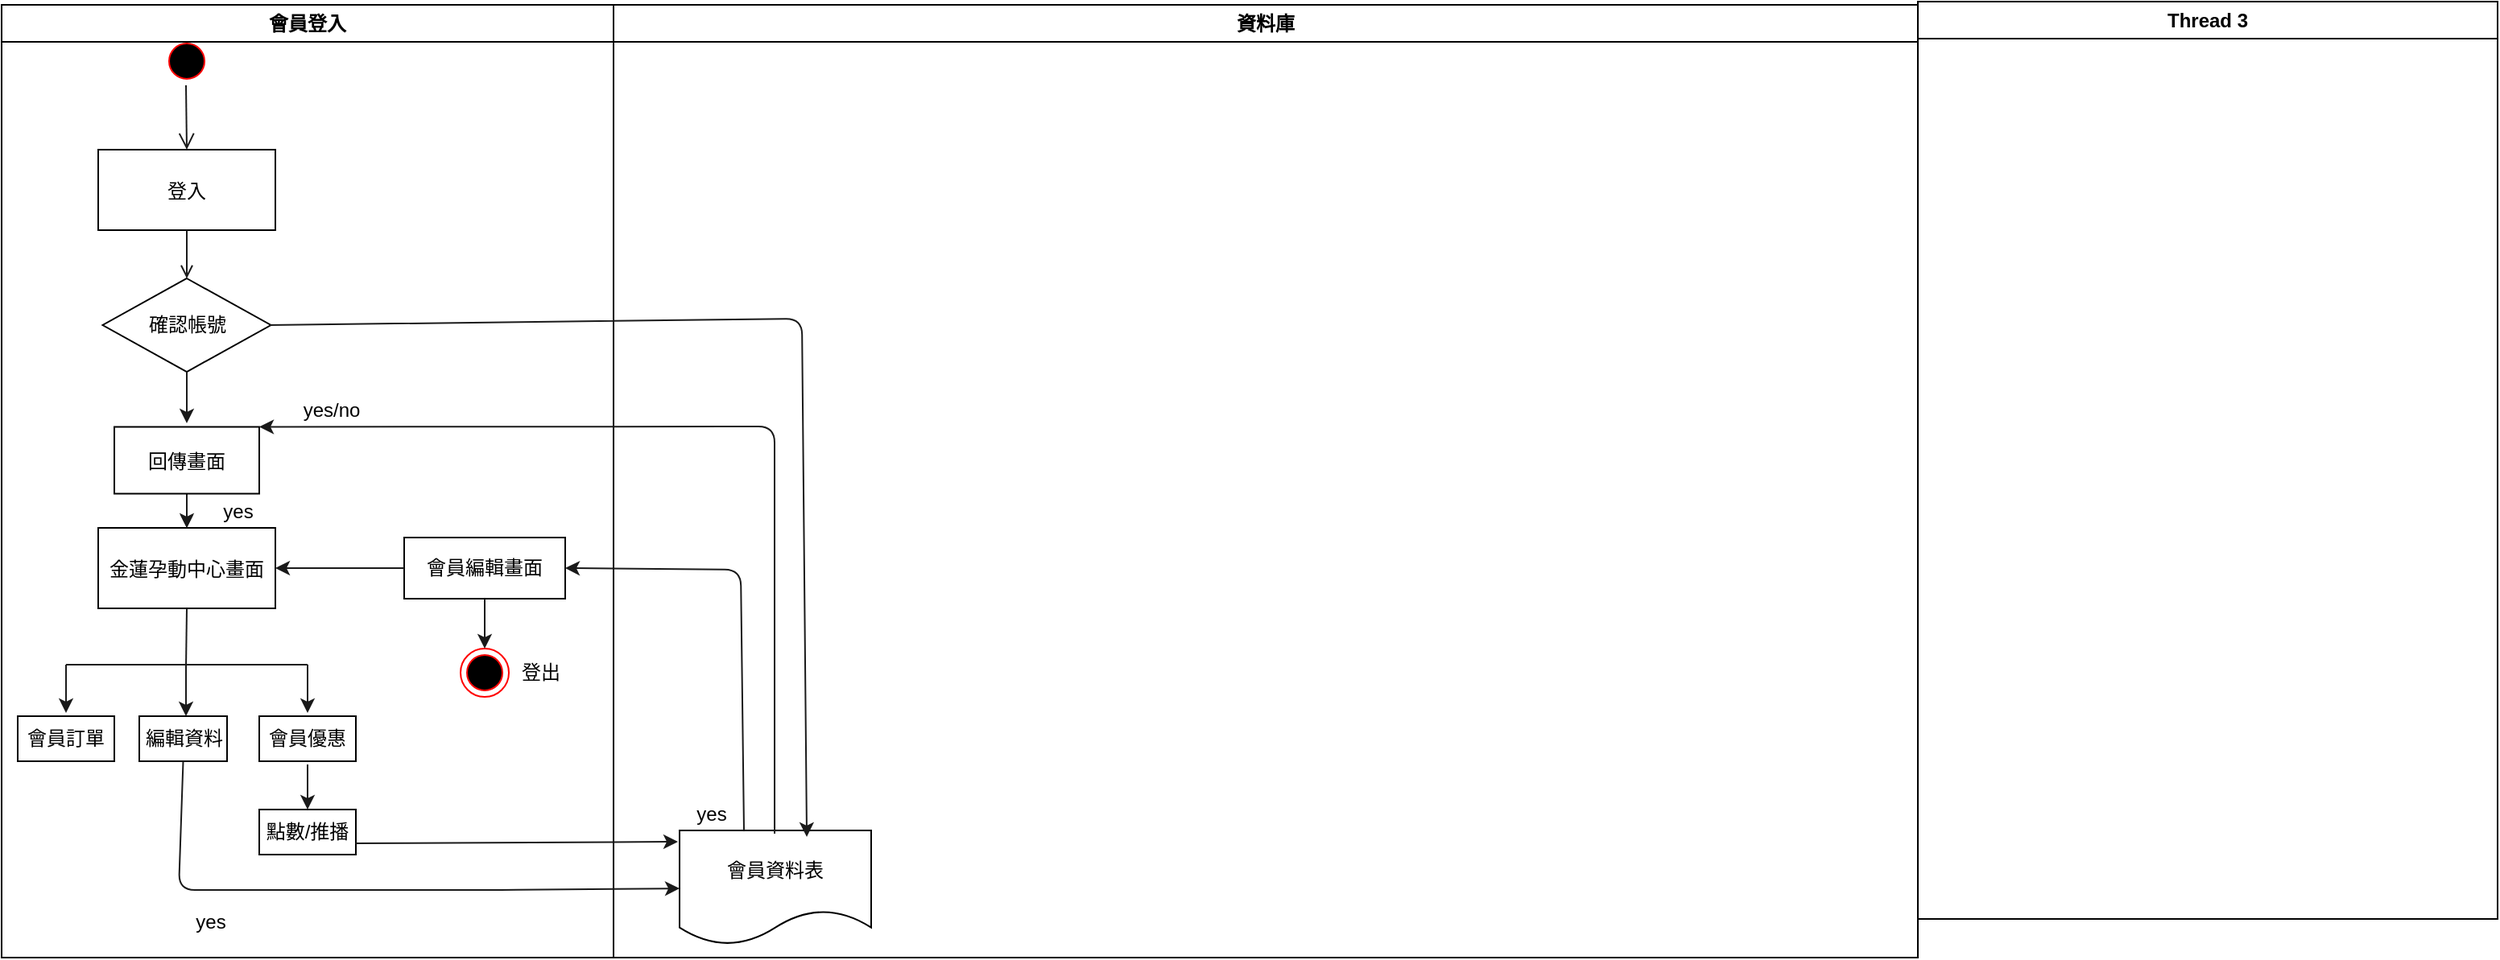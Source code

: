 <mxfile version="14.8.1" type="github">
  <diagram name="Page-1" id="e7e014a7-5840-1c2e-5031-d8a46d1fe8dd">
    <mxGraphModel dx="2183" dy="547" grid="1" gridSize="10" guides="1" tooltips="1" connect="1" arrows="1" fold="1" page="1" pageScale="1" pageWidth="1169" pageHeight="826" background="none" math="0" shadow="0">
      <root>
        <mxCell id="0" />
        <mxCell id="1" parent="0" />
        <mxCell id="2" value="會員登入" style="swimlane;whiteSpace=wrap" parent="1" vertex="1">
          <mxGeometry x="-380" y="130" width="380" height="592" as="geometry" />
        </mxCell>
        <mxCell id="5" value="" style="ellipse;shape=startState;fillColor=#000000;strokeColor=#ff0000;" parent="2" vertex="1">
          <mxGeometry x="100" y="20" width="30" height="30" as="geometry" />
        </mxCell>
        <mxCell id="7" value="登入" style="" parent="2" vertex="1">
          <mxGeometry x="60" y="90" width="110" height="50" as="geometry" />
        </mxCell>
        <mxCell id="9" value="" style="endArrow=open;endFill=1;rounded=0;strokeColor=#1A1A1A;" parent="2" source="7" edge="1">
          <mxGeometry relative="1" as="geometry">
            <mxPoint x="115" y="170" as="targetPoint" />
          </mxGeometry>
        </mxCell>
        <mxCell id="10" value="金蓮孕動中心畫面" style="" parent="2" vertex="1">
          <mxGeometry x="60" y="325" width="110" height="50" as="geometry" />
        </mxCell>
        <mxCell id="11" value="" style="endArrow=open;endFill=1;rounded=0;strokeColor=#1A1A1A;" parent="2" target="10" edge="1">
          <mxGeometry relative="1" as="geometry">
            <mxPoint x="115" y="290" as="sourcePoint" />
          </mxGeometry>
        </mxCell>
        <mxCell id="X4LJdxjyQ_kIWBrUNi4x-41" value="確認帳號" style="rhombus;whiteSpace=wrap;html=1;" vertex="1" parent="2">
          <mxGeometry x="62.75" y="170" width="104.5" height="58" as="geometry" />
        </mxCell>
        <mxCell id="X4LJdxjyQ_kIWBrUNi4x-138" value="" style="edgeStyle=orthogonalEdgeStyle;rounded=0;orthogonalLoop=1;jettySize=auto;html=1;strokeColor=#1A1A1A;" edge="1" parent="2" source="16" target="10">
          <mxGeometry relative="1" as="geometry" />
        </mxCell>
        <mxCell id="16" value="回傳畫面" style="" parent="2" vertex="1">
          <mxGeometry x="70" y="262.25" width="90" height="41.5" as="geometry" />
        </mxCell>
        <mxCell id="X4LJdxjyQ_kIWBrUNi4x-54" value="yes" style="text;html=1;strokeColor=none;fillColor=none;align=center;verticalAlign=middle;whiteSpace=wrap;rounded=0;" vertex="1" parent="2">
          <mxGeometry x="127.25" y="305" width="40" height="20" as="geometry" />
        </mxCell>
        <mxCell id="X4LJdxjyQ_kIWBrUNi4x-56" value="" style="edgeStyle=elbowEdgeStyle;elbow=horizontal;verticalAlign=bottom;endArrow=open;endSize=8;endFill=1;rounded=0;strokeColor=#1A1A1A;" edge="1" parent="2">
          <mxGeometry x="105" y="-108" as="geometry">
            <mxPoint x="115" y="90" as="targetPoint" />
            <mxPoint x="114.5" y="50" as="sourcePoint" />
          </mxGeometry>
        </mxCell>
        <mxCell id="X4LJdxjyQ_kIWBrUNi4x-71" value="" style="endArrow=none;html=1;strokeColor=#1A1A1A;entryX=0.5;entryY=1;entryDx=0;entryDy=0;" edge="1" parent="2" target="10">
          <mxGeometry width="50" height="50" relative="1" as="geometry">
            <mxPoint x="114.5" y="412" as="sourcePoint" />
            <mxPoint x="115" y="382" as="targetPoint" />
          </mxGeometry>
        </mxCell>
        <mxCell id="X4LJdxjyQ_kIWBrUNi4x-78" value="" style="endArrow=classic;html=1;strokeColor=#1A1A1A;" edge="1" parent="2">
          <mxGeometry width="50" height="50" relative="1" as="geometry">
            <mxPoint x="114.5" y="412" as="sourcePoint" />
            <mxPoint x="114.5" y="442" as="targetPoint" />
          </mxGeometry>
        </mxCell>
        <mxCell id="X4LJdxjyQ_kIWBrUNi4x-82" value="會員優惠" style="rounded=0;whiteSpace=wrap;html=1;" vertex="1" parent="2">
          <mxGeometry x="160" y="442" width="60" height="28" as="geometry" />
        </mxCell>
        <mxCell id="X4LJdxjyQ_kIWBrUNi4x-81" value="編輯資料" style="rounded=0;whiteSpace=wrap;html=1;" vertex="1" parent="2">
          <mxGeometry x="85.5" y="442" width="54.5" height="28" as="geometry" />
        </mxCell>
        <mxCell id="X4LJdxjyQ_kIWBrUNi4x-80" value="會員訂單" style="rounded=0;whiteSpace=wrap;html=1;" vertex="1" parent="2">
          <mxGeometry x="10" y="442" width="60" height="28" as="geometry" />
        </mxCell>
        <mxCell id="X4LJdxjyQ_kIWBrUNi4x-104" value="點數/推播" style="rounded=0;whiteSpace=wrap;html=1;" vertex="1" parent="2">
          <mxGeometry x="160" y="500" width="60" height="28" as="geometry" />
        </mxCell>
        <mxCell id="X4LJdxjyQ_kIWBrUNi4x-107" value="" style="endArrow=classic;html=1;strokeColor=#1A1A1A;entryX=0.5;entryY=0;entryDx=0;entryDy=0;" edge="1" parent="2" target="X4LJdxjyQ_kIWBrUNi4x-104">
          <mxGeometry width="50" height="50" relative="1" as="geometry">
            <mxPoint x="190" y="472" as="sourcePoint" />
            <mxPoint x="270" y="482" as="targetPoint" />
          </mxGeometry>
        </mxCell>
        <mxCell id="X4LJdxjyQ_kIWBrUNi4x-124" value="會員編輯畫面" style="rounded=0;whiteSpace=wrap;html=1;" vertex="1" parent="2">
          <mxGeometry x="250" y="331" width="100" height="38" as="geometry" />
        </mxCell>
        <mxCell id="X4LJdxjyQ_kIWBrUNi4x-128" value="" style="endArrow=classic;html=1;strokeColor=#1A1A1A;entryX=1;entryY=0.5;entryDx=0;entryDy=0;exitX=0;exitY=0.5;exitDx=0;exitDy=0;" edge="1" parent="2" source="X4LJdxjyQ_kIWBrUNi4x-124" target="10">
          <mxGeometry width="50" height="50" relative="1" as="geometry">
            <mxPoint x="320" y="442" as="sourcePoint" />
            <mxPoint x="290" y="442" as="targetPoint" />
          </mxGeometry>
        </mxCell>
        <mxCell id="X4LJdxjyQ_kIWBrUNi4x-131" value="" style="ellipse;shape=endState;fillColor=#000000;strokeColor=#ff0000" vertex="1" parent="2">
          <mxGeometry x="285" y="400" width="30" height="30" as="geometry" />
        </mxCell>
        <mxCell id="X4LJdxjyQ_kIWBrUNi4x-132" value="" style="endArrow=classic;html=1;strokeColor=#1A1A1A;exitX=0.5;exitY=1;exitDx=0;exitDy=0;entryX=0.5;entryY=0;entryDx=0;entryDy=0;" edge="1" parent="2" source="X4LJdxjyQ_kIWBrUNi4x-124" target="X4LJdxjyQ_kIWBrUNi4x-131">
          <mxGeometry width="50" height="50" relative="1" as="geometry">
            <mxPoint x="320" y="442" as="sourcePoint" />
            <mxPoint x="370" y="392" as="targetPoint" />
          </mxGeometry>
        </mxCell>
        <mxCell id="X4LJdxjyQ_kIWBrUNi4x-133" value="登出" style="text;html=1;strokeColor=none;fillColor=none;align=center;verticalAlign=middle;whiteSpace=wrap;rounded=0;" vertex="1" parent="2">
          <mxGeometry x="315" y="405" width="40" height="20" as="geometry" />
        </mxCell>
        <mxCell id="X4LJdxjyQ_kIWBrUNi4x-145" value="yes/no" style="text;html=1;strokeColor=none;fillColor=none;align=center;verticalAlign=middle;whiteSpace=wrap;rounded=0;" vertex="1" parent="2">
          <mxGeometry x="180" y="242.25" width="50" height="20" as="geometry" />
        </mxCell>
        <mxCell id="3" value="資料庫" style="swimlane;whiteSpace=wrap" parent="1" vertex="1">
          <mxGeometry y="130" width="810" height="592" as="geometry" />
        </mxCell>
        <mxCell id="X4LJdxjyQ_kIWBrUNi4x-120" value="會員資料表" style="shape=document;whiteSpace=wrap;html=1;boundedLbl=1;" vertex="1" parent="3">
          <mxGeometry x="41" y="513" width="119" height="71" as="geometry" />
        </mxCell>
        <mxCell id="X4LJdxjyQ_kIWBrUNi4x-130" value="yes" style="text;html=1;strokeColor=none;fillColor=none;align=center;verticalAlign=middle;whiteSpace=wrap;rounded=0;" vertex="1" parent="3">
          <mxGeometry x="41" y="493" width="40" height="20" as="geometry" />
        </mxCell>
        <mxCell id="4" value="Thread 3" style="swimlane;whiteSpace=wrap" parent="1" vertex="1">
          <mxGeometry x="810" y="128" width="360" height="570" as="geometry" />
        </mxCell>
        <mxCell id="X4LJdxjyQ_kIWBrUNi4x-121" value="" style="endArrow=classic;html=1;strokeColor=#1A1A1A;exitX=0.5;exitY=1;exitDx=0;exitDy=0;" edge="1" parent="1" source="X4LJdxjyQ_kIWBrUNi4x-81" target="X4LJdxjyQ_kIWBrUNi4x-120">
          <mxGeometry width="50" height="50" relative="1" as="geometry">
            <mxPoint x="-280" y="680" as="sourcePoint" />
            <mxPoint x="10" y="675" as="targetPoint" />
            <Array as="points">
              <mxPoint x="-270" y="680" />
              <mxPoint x="-70" y="680" />
            </Array>
          </mxGeometry>
        </mxCell>
        <mxCell id="X4LJdxjyQ_kIWBrUNi4x-123" value="yes" style="text;html=1;strokeColor=none;fillColor=none;align=center;verticalAlign=middle;whiteSpace=wrap;rounded=0;" vertex="1" parent="1">
          <mxGeometry x="-270" y="690" width="40" height="20" as="geometry" />
        </mxCell>
        <mxCell id="X4LJdxjyQ_kIWBrUNi4x-125" value="" style="group" vertex="1" connectable="0" parent="1">
          <mxGeometry x="-340" y="540" width="150" height="30" as="geometry" />
        </mxCell>
        <mxCell id="X4LJdxjyQ_kIWBrUNi4x-70" value="" style="endArrow=none;html=1;strokeColor=#1A1A1A;" edge="1" parent="X4LJdxjyQ_kIWBrUNi4x-125">
          <mxGeometry width="50" height="50" relative="1" as="geometry">
            <mxPoint as="sourcePoint" />
            <mxPoint x="150" as="targetPoint" />
          </mxGeometry>
        </mxCell>
        <mxCell id="X4LJdxjyQ_kIWBrUNi4x-76" value="" style="endArrow=classic;html=1;strokeColor=#1A1A1A;" edge="1" parent="X4LJdxjyQ_kIWBrUNi4x-125">
          <mxGeometry width="50" height="50" relative="1" as="geometry">
            <mxPoint x="150" as="sourcePoint" />
            <mxPoint x="150" y="30" as="targetPoint" />
          </mxGeometry>
        </mxCell>
        <mxCell id="X4LJdxjyQ_kIWBrUNi4x-79" value="" style="endArrow=classic;html=1;strokeColor=#1A1A1A;" edge="1" parent="X4LJdxjyQ_kIWBrUNi4x-125">
          <mxGeometry width="50" height="50" relative="1" as="geometry">
            <mxPoint as="sourcePoint" />
            <mxPoint y="30" as="targetPoint" />
          </mxGeometry>
        </mxCell>
        <mxCell id="X4LJdxjyQ_kIWBrUNi4x-127" value="" style="endArrow=classic;html=1;strokeColor=#1A1A1A;entryX=1;entryY=0.5;entryDx=0;entryDy=0;exitX=1;exitY=1;exitDx=0;exitDy=0;" edge="1" parent="1" source="X4LJdxjyQ_kIWBrUNi4x-130" target="X4LJdxjyQ_kIWBrUNi4x-124">
          <mxGeometry width="50" height="50" relative="1" as="geometry">
            <mxPoint x="80" y="630" as="sourcePoint" />
            <mxPoint x="160" y="530" as="targetPoint" />
            <Array as="points">
              <mxPoint x="79" y="481" />
            </Array>
          </mxGeometry>
        </mxCell>
        <mxCell id="X4LJdxjyQ_kIWBrUNi4x-135" value="" style="endArrow=classic;html=1;strokeColor=#1A1A1A;exitX=1;exitY=0.75;exitDx=0;exitDy=0;" edge="1" parent="1" source="X4LJdxjyQ_kIWBrUNi4x-104">
          <mxGeometry width="50" height="50" relative="1" as="geometry">
            <mxPoint x="-160" y="640" as="sourcePoint" />
            <mxPoint x="40" y="650" as="targetPoint" />
          </mxGeometry>
        </mxCell>
        <mxCell id="X4LJdxjyQ_kIWBrUNi4x-136" value="" style="endArrow=classic;html=1;strokeColor=#1A1A1A;entryX=0.664;entryY=0.056;entryDx=0;entryDy=0;entryPerimeter=0;" edge="1" parent="1" target="X4LJdxjyQ_kIWBrUNi4x-120">
          <mxGeometry width="50" height="50" relative="1" as="geometry">
            <mxPoint x="-214" y="329" as="sourcePoint" />
            <mxPoint x="115" y="640" as="targetPoint" />
            <Array as="points">
              <mxPoint x="-214" y="329" />
              <mxPoint x="117" y="325" />
            </Array>
          </mxGeometry>
        </mxCell>
        <mxCell id="X4LJdxjyQ_kIWBrUNi4x-143" value="" style="endArrow=classic;html=1;strokeColor=#1A1A1A;exitX=0.5;exitY=1;exitDx=0;exitDy=0;" edge="1" parent="1" source="X4LJdxjyQ_kIWBrUNi4x-41">
          <mxGeometry width="50" height="50" relative="1" as="geometry">
            <mxPoint x="-60" y="270" as="sourcePoint" />
            <mxPoint x="-265" y="390" as="targetPoint" />
          </mxGeometry>
        </mxCell>
        <mxCell id="X4LJdxjyQ_kIWBrUNi4x-144" value="" style="endArrow=classic;html=1;strokeColor=#1A1A1A;entryX=1;entryY=0;entryDx=0;entryDy=0;exitX=0.496;exitY=0.028;exitDx=0;exitDy=0;exitPerimeter=0;" edge="1" parent="1" source="X4LJdxjyQ_kIWBrUNi4x-120" target="16">
          <mxGeometry width="50" height="50" relative="1" as="geometry">
            <mxPoint x="160" y="640" as="sourcePoint" />
            <mxPoint x="-210" y="330" as="targetPoint" />
            <Array as="points">
              <mxPoint x="100" y="392" />
              <mxPoint x="80" y="392" />
            </Array>
          </mxGeometry>
        </mxCell>
      </root>
    </mxGraphModel>
  </diagram>
</mxfile>
